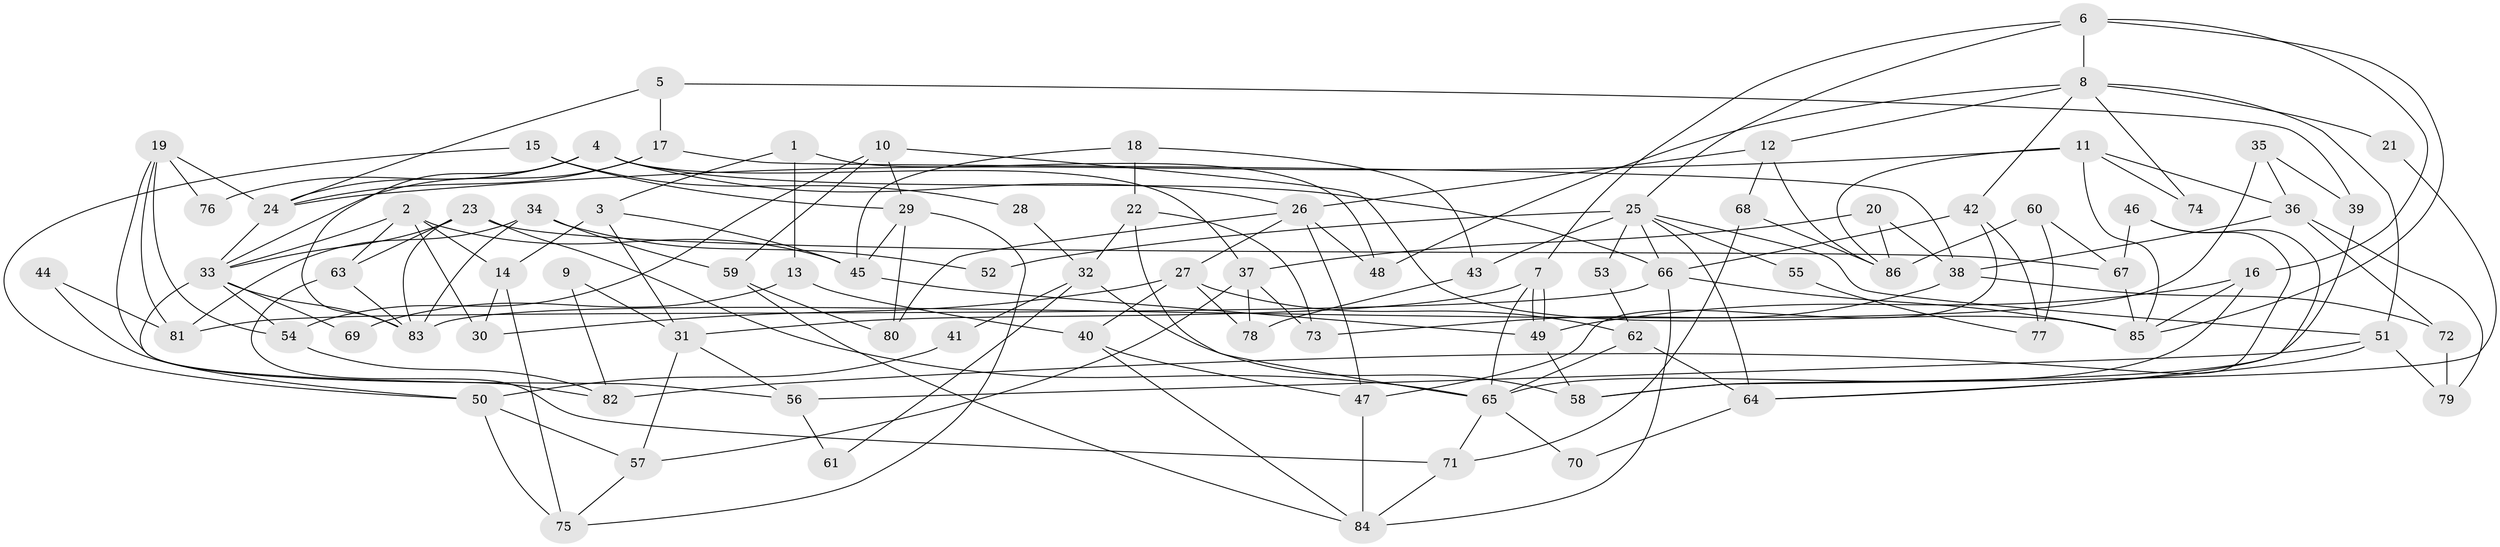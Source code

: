 // coarse degree distribution, {4: 0.23529411764705882, 2: 0.17647058823529413, 5: 0.14705882352941177, 3: 0.14705882352941177, 6: 0.14705882352941177, 8: 0.029411764705882353, 9: 0.058823529411764705, 7: 0.029411764705882353, 11: 0.029411764705882353}
// Generated by graph-tools (version 1.1) at 2025/54/03/04/25 21:54:37]
// undirected, 86 vertices, 172 edges
graph export_dot {
graph [start="1"]
  node [color=gray90,style=filled];
  1;
  2;
  3;
  4;
  5;
  6;
  7;
  8;
  9;
  10;
  11;
  12;
  13;
  14;
  15;
  16;
  17;
  18;
  19;
  20;
  21;
  22;
  23;
  24;
  25;
  26;
  27;
  28;
  29;
  30;
  31;
  32;
  33;
  34;
  35;
  36;
  37;
  38;
  39;
  40;
  41;
  42;
  43;
  44;
  45;
  46;
  47;
  48;
  49;
  50;
  51;
  52;
  53;
  54;
  55;
  56;
  57;
  58;
  59;
  60;
  61;
  62;
  63;
  64;
  65;
  66;
  67;
  68;
  69;
  70;
  71;
  72;
  73;
  74;
  75;
  76;
  77;
  78;
  79;
  80;
  81;
  82;
  83;
  84;
  85;
  86;
  1 -- 48;
  1 -- 3;
  1 -- 13;
  2 -- 33;
  2 -- 14;
  2 -- 30;
  2 -- 45;
  2 -- 63;
  3 -- 45;
  3 -- 31;
  3 -- 14;
  4 -- 83;
  4 -- 66;
  4 -- 24;
  4 -- 26;
  4 -- 37;
  4 -- 76;
  5 -- 24;
  5 -- 17;
  5 -- 39;
  6 -- 16;
  6 -- 85;
  6 -- 7;
  6 -- 8;
  6 -- 25;
  7 -- 49;
  7 -- 49;
  7 -- 31;
  7 -- 65;
  8 -- 12;
  8 -- 21;
  8 -- 42;
  8 -- 48;
  8 -- 51;
  8 -- 74;
  9 -- 82;
  9 -- 31;
  10 -- 54;
  10 -- 29;
  10 -- 59;
  10 -- 85;
  11 -- 85;
  11 -- 24;
  11 -- 36;
  11 -- 74;
  11 -- 86;
  12 -- 86;
  12 -- 26;
  12 -- 68;
  13 -- 40;
  13 -- 69;
  14 -- 30;
  14 -- 75;
  15 -- 29;
  15 -- 50;
  15 -- 28;
  16 -- 49;
  16 -- 85;
  16 -- 65;
  17 -- 24;
  17 -- 33;
  17 -- 38;
  18 -- 22;
  18 -- 43;
  18 -- 45;
  19 -- 56;
  19 -- 54;
  19 -- 24;
  19 -- 76;
  19 -- 81;
  20 -- 38;
  20 -- 86;
  20 -- 37;
  21 -- 58;
  22 -- 73;
  22 -- 65;
  22 -- 32;
  23 -- 65;
  23 -- 33;
  23 -- 63;
  23 -- 67;
  23 -- 83;
  24 -- 33;
  25 -- 66;
  25 -- 43;
  25 -- 51;
  25 -- 52;
  25 -- 53;
  25 -- 55;
  25 -- 64;
  26 -- 27;
  26 -- 47;
  26 -- 48;
  26 -- 80;
  27 -- 62;
  27 -- 40;
  27 -- 30;
  27 -- 78;
  28 -- 32;
  29 -- 80;
  29 -- 45;
  29 -- 75;
  31 -- 57;
  31 -- 56;
  32 -- 58;
  32 -- 41;
  32 -- 61;
  33 -- 83;
  33 -- 54;
  33 -- 69;
  33 -- 82;
  34 -- 59;
  34 -- 83;
  34 -- 52;
  34 -- 81;
  35 -- 36;
  35 -- 83;
  35 -- 39;
  36 -- 72;
  36 -- 38;
  36 -- 79;
  37 -- 57;
  37 -- 73;
  37 -- 78;
  38 -- 72;
  38 -- 73;
  39 -- 58;
  40 -- 47;
  40 -- 84;
  41 -- 50;
  42 -- 47;
  42 -- 66;
  42 -- 77;
  43 -- 78;
  44 -- 50;
  44 -- 81;
  45 -- 49;
  46 -- 64;
  46 -- 67;
  46 -- 82;
  47 -- 84;
  49 -- 58;
  50 -- 57;
  50 -- 75;
  51 -- 56;
  51 -- 64;
  51 -- 79;
  53 -- 62;
  54 -- 82;
  55 -- 77;
  56 -- 61;
  57 -- 75;
  59 -- 84;
  59 -- 80;
  60 -- 86;
  60 -- 67;
  60 -- 77;
  62 -- 65;
  62 -- 64;
  63 -- 71;
  63 -- 83;
  64 -- 70;
  65 -- 70;
  65 -- 71;
  66 -- 81;
  66 -- 84;
  66 -- 85;
  67 -- 85;
  68 -- 71;
  68 -- 86;
  71 -- 84;
  72 -- 79;
}
